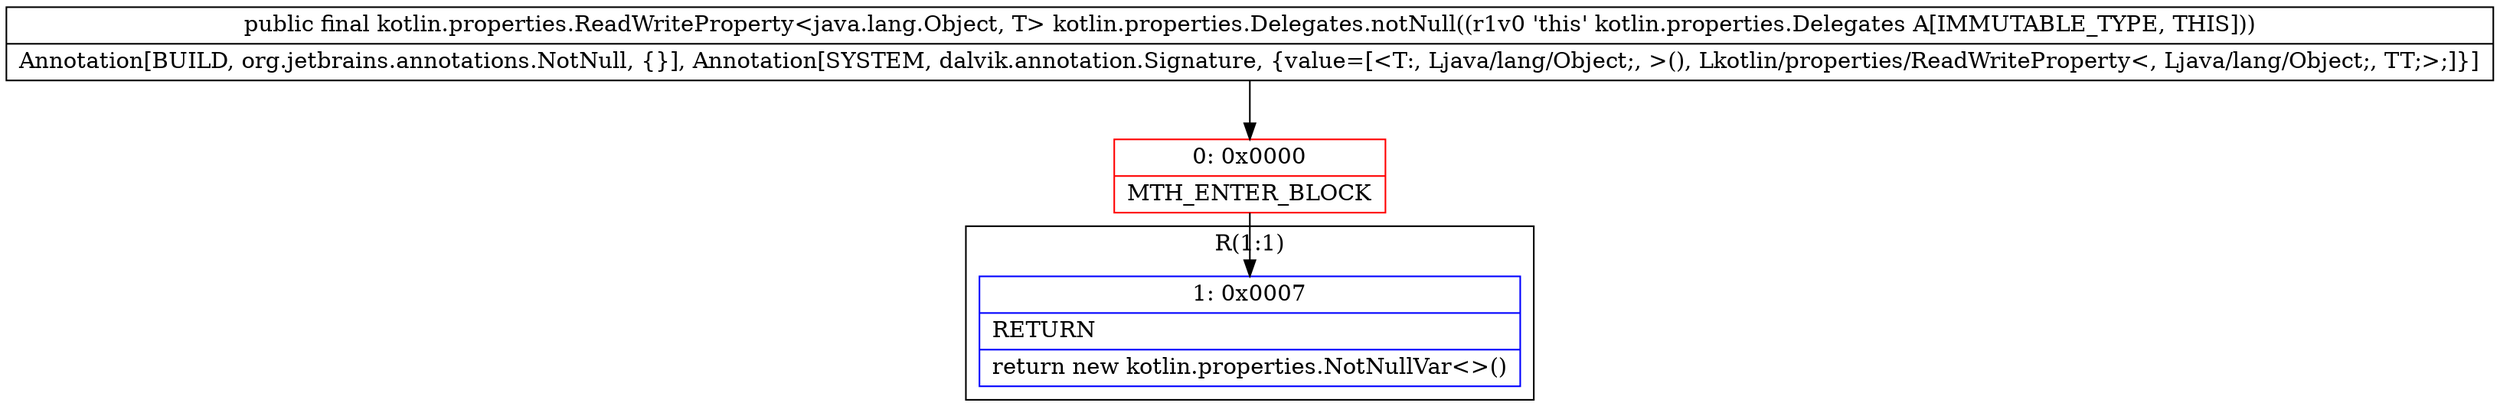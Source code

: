 digraph "CFG forkotlin.properties.Delegates.notNull()Lkotlin\/properties\/ReadWriteProperty;" {
subgraph cluster_Region_1181111419 {
label = "R(1:1)";
node [shape=record,color=blue];
Node_1 [shape=record,label="{1\:\ 0x0007|RETURN\l|return new kotlin.properties.NotNullVar\<\>()\l}"];
}
Node_0 [shape=record,color=red,label="{0\:\ 0x0000|MTH_ENTER_BLOCK\l}"];
MethodNode[shape=record,label="{public final kotlin.properties.ReadWriteProperty\<java.lang.Object, T\> kotlin.properties.Delegates.notNull((r1v0 'this' kotlin.properties.Delegates A[IMMUTABLE_TYPE, THIS]))  | Annotation[BUILD, org.jetbrains.annotations.NotNull, \{\}], Annotation[SYSTEM, dalvik.annotation.Signature, \{value=[\<T:, Ljava\/lang\/Object;, \>(), Lkotlin\/properties\/ReadWriteProperty\<, Ljava\/lang\/Object;, TT;\>;]\}]\l}"];
MethodNode -> Node_0;
Node_0 -> Node_1;
}

